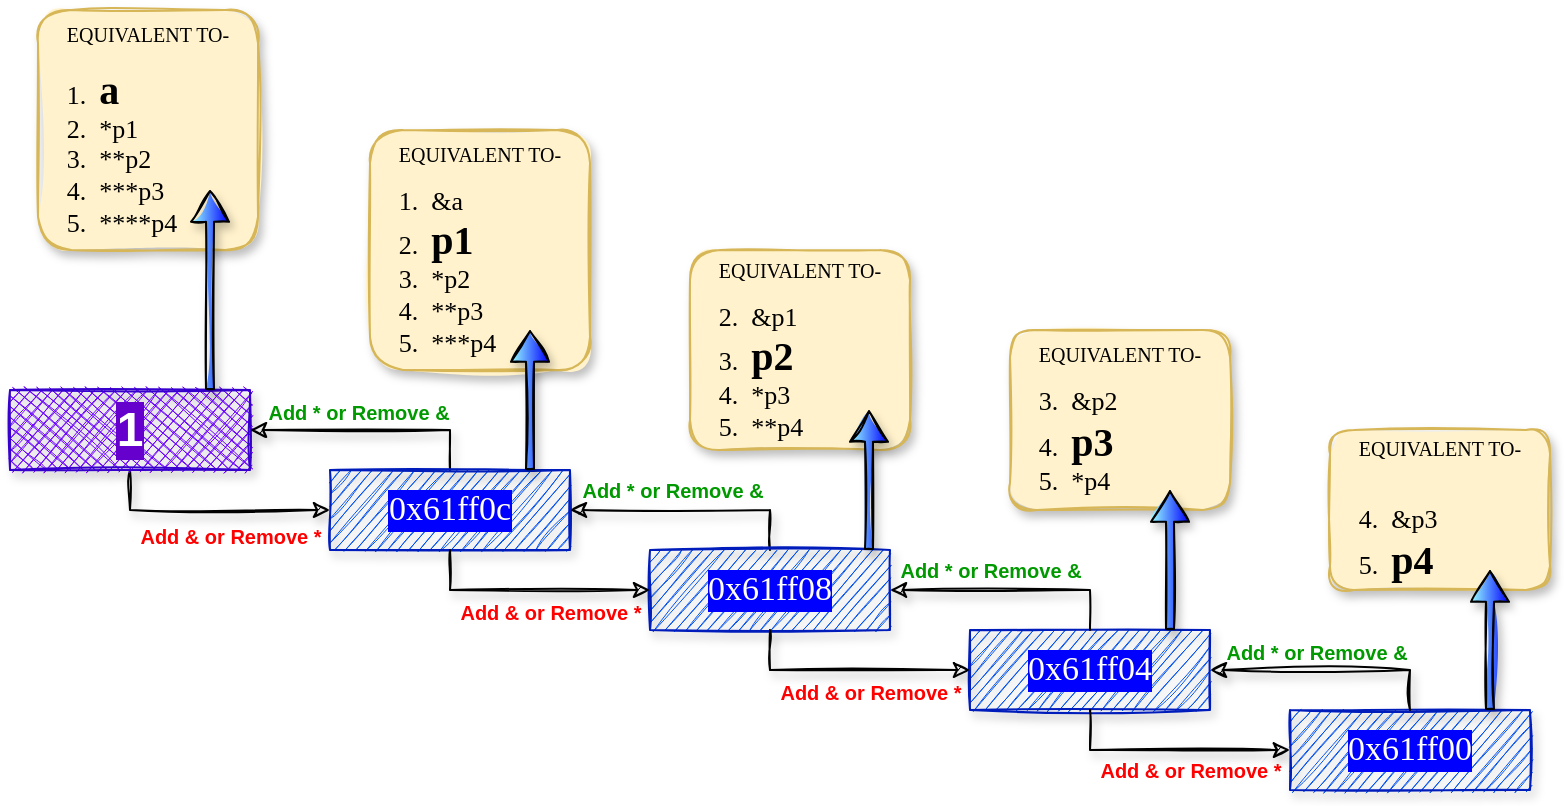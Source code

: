 <mxfile version="15.7.0" type="device"><diagram id="BpoLDgoJXvLTeFDDzoHm" name="Page-1"><mxGraphModel dx="1038" dy="579" grid="1" gridSize="10" guides="1" tooltips="1" connect="1" arrows="1" fold="1" page="1" pageScale="1" pageWidth="850" pageHeight="1100" math="0" shadow="0"><root><mxCell id="0"/><mxCell id="1" parent="0"/><mxCell id="0CFQ_TJ4_yRoy4Uek4Yn-30" style="edgeStyle=elbowEdgeStyle;rounded=0;orthogonalLoop=1;jettySize=auto;elbow=vertical;html=1;exitX=0.5;exitY=1;exitDx=0;exitDy=0;entryX=0;entryY=0.5;entryDx=0;entryDy=0;fontSize=10;sketch=1;shadow=1;" edge="1" parent="1" source="0CFQ_TJ4_yRoy4Uek4Yn-3" target="0CFQ_TJ4_yRoy4Uek4Yn-4"><mxGeometry relative="1" as="geometry"><Array as="points"><mxPoint x="140" y="260"/></Array></mxGeometry></mxCell><mxCell id="0CFQ_TJ4_yRoy4Uek4Yn-3" value="1" style="rounded=0;whiteSpace=wrap;html=1;sketch=1;fillColor=#6a00ff;strokeColor=#3700CC;fillStyle=cross-hatch;fontColor=#FFFFFF;fontSize=24;fontStyle=1;labelBorderColor=none;labelBackgroundColor=#6600CC;shadow=1;" vertex="1" parent="1"><mxGeometry x="40" y="200" width="120" height="40" as="geometry"/></mxCell><mxCell id="0CFQ_TJ4_yRoy4Uek4Yn-25" style="edgeStyle=elbowEdgeStyle;rounded=0;orthogonalLoop=1;jettySize=auto;elbow=vertical;html=1;exitX=0.5;exitY=0;exitDx=0;exitDy=0;entryX=1;entryY=0.5;entryDx=0;entryDy=0;fontSize=10;sketch=1;shadow=1;" edge="1" parent="1" source="0CFQ_TJ4_yRoy4Uek4Yn-4" target="0CFQ_TJ4_yRoy4Uek4Yn-3"><mxGeometry relative="1" as="geometry"><Array as="points"><mxPoint x="240" y="220"/></Array></mxGeometry></mxCell><mxCell id="0CFQ_TJ4_yRoy4Uek4Yn-4" value="0x61ff0c" style="rounded=0;whiteSpace=wrap;html=1;sketch=1;fillColor=#0050ef;strokeColor=#001DBC;fontColor=#ffffff;fillStyle=hachure;fontFamily=Verdana;labelBackgroundColor=#0000FF;labelBorderColor=none;fontSize=17;shadow=1;" vertex="1" parent="1"><mxGeometry x="200" y="240" width="120" height="40" as="geometry"/></mxCell><mxCell id="0CFQ_TJ4_yRoy4Uek4Yn-16" style="edgeStyle=elbowEdgeStyle;rounded=0;orthogonalLoop=1;jettySize=auto;elbow=vertical;html=1;exitX=0.5;exitY=0;exitDx=0;exitDy=0;sketch=1;shadow=1;" edge="1" parent="1" source="0CFQ_TJ4_yRoy4Uek4Yn-7"><mxGeometry relative="1" as="geometry"><mxPoint x="320" y="260" as="targetPoint"/><Array as="points"><mxPoint x="380" y="260"/><mxPoint x="410" y="240"/></Array></mxGeometry></mxCell><mxCell id="0CFQ_TJ4_yRoy4Uek4Yn-7" value="0x61ff08" style="rounded=0;whiteSpace=wrap;html=1;sketch=1;fillColor=#0050ef;strokeColor=#001DBC;fontColor=#ffffff;fillStyle=hachure;fontFamily=Verdana;labelBackgroundColor=#0000FF;labelBorderColor=none;fontSize=17;shadow=1;" vertex="1" parent="1"><mxGeometry x="360" y="280" width="120" height="40" as="geometry"/></mxCell><mxCell id="0CFQ_TJ4_yRoy4Uek4Yn-10" value="0x61ff04" style="rounded=0;whiteSpace=wrap;html=1;sketch=1;fillColor=#0050ef;strokeColor=#001DBC;fontColor=#ffffff;fillStyle=hachure;fontFamily=Verdana;labelBackgroundColor=#0000FF;labelBorderColor=none;fontSize=17;shadow=1;" vertex="1" parent="1"><mxGeometry x="520" y="320" width="120" height="40" as="geometry"/></mxCell><mxCell id="0CFQ_TJ4_yRoy4Uek4Yn-11" value="0x61ff00" style="rounded=0;whiteSpace=wrap;html=1;sketch=1;fillColor=#0050ef;strokeColor=#001DBC;fontColor=#ffffff;fillStyle=hachure;fontFamily=Verdana;labelBackgroundColor=#0000FF;labelBorderColor=none;fontSize=17;shadow=1;" vertex="1" parent="1"><mxGeometry x="680" y="360" width="120" height="40" as="geometry"/></mxCell><mxCell id="0CFQ_TJ4_yRoy4Uek4Yn-18" style="edgeStyle=elbowEdgeStyle;rounded=0;orthogonalLoop=1;jettySize=auto;elbow=vertical;html=1;exitX=0.5;exitY=0;exitDx=0;exitDy=0;sketch=1;shadow=1;" edge="1" parent="1"><mxGeometry relative="1" as="geometry"><mxPoint x="580" y="320" as="sourcePoint"/><mxPoint x="480" y="300" as="targetPoint"/><Array as="points"><mxPoint x="540" y="300"/><mxPoint x="570" y="280"/></Array></mxGeometry></mxCell><mxCell id="0CFQ_TJ4_yRoy4Uek4Yn-19" style="edgeStyle=elbowEdgeStyle;rounded=0;orthogonalLoop=1;jettySize=auto;elbow=vertical;html=1;exitX=0.5;exitY=0;exitDx=0;exitDy=0;sketch=1;shadow=1;" edge="1" parent="1"><mxGeometry relative="1" as="geometry"><mxPoint x="740" y="360" as="sourcePoint"/><mxPoint x="640" y="340" as="targetPoint"/><Array as="points"><mxPoint x="700" y="340"/><mxPoint x="730" y="320"/></Array></mxGeometry></mxCell><mxCell id="0CFQ_TJ4_yRoy4Uek4Yn-23" value="Add * or Remove &amp;amp;" style="text;html=1;resizable=0;autosize=1;align=center;verticalAlign=middle;points=[];fillColor=none;strokeColor=none;rounded=0;fontSize=10;fontColor=#009900;sketch=1;fontStyle=1;shadow=1;" vertex="1" parent="1"><mxGeometry x="638" y="321" width="110" height="20" as="geometry"/></mxCell><mxCell id="0CFQ_TJ4_yRoy4Uek4Yn-26" value="Add * or Remove &amp;amp;" style="text;html=1;resizable=0;autosize=1;align=center;verticalAlign=middle;points=[];fillColor=none;strokeColor=none;rounded=0;fontSize=10;fontColor=#009900;sketch=1;fontStyle=1;shadow=1;" vertex="1" parent="1"><mxGeometry x="475" y="280" width="110" height="20" as="geometry"/></mxCell><mxCell id="0CFQ_TJ4_yRoy4Uek4Yn-28" value="Add * or Remove &amp;amp;" style="text;html=1;resizable=0;autosize=1;align=center;verticalAlign=middle;points=[];fillColor=none;strokeColor=none;rounded=0;fontSize=10;fontColor=#009900;sketch=1;fontStyle=1;shadow=1;" vertex="1" parent="1"><mxGeometry x="316" y="240" width="110" height="20" as="geometry"/></mxCell><mxCell id="0CFQ_TJ4_yRoy4Uek4Yn-29" value="Add * or Remove &amp;amp;" style="text;html=1;resizable=0;autosize=1;align=center;verticalAlign=middle;points=[];fillColor=none;strokeColor=none;rounded=0;fontSize=10;fontColor=#009900;sketch=1;fontStyle=1;shadow=1;" vertex="1" parent="1"><mxGeometry x="159" y="201" width="110" height="20" as="geometry"/></mxCell><mxCell id="0CFQ_TJ4_yRoy4Uek4Yn-31" value="Add &amp;amp; or Remove *" style="text;html=1;resizable=0;autosize=1;align=center;verticalAlign=middle;points=[];fillColor=none;strokeColor=none;rounded=0;fontSize=10;fontColor=#FF0000;sketch=1;fontStyle=1;shadow=1;" vertex="1" parent="1"><mxGeometry x="95" y="263" width="110" height="20" as="geometry"/></mxCell><mxCell id="0CFQ_TJ4_yRoy4Uek4Yn-32" value="Add &amp;amp; or Remove *" style="text;html=1;resizable=0;autosize=1;align=center;verticalAlign=middle;points=[];fillColor=none;strokeColor=none;rounded=0;fontSize=10;fontColor=#FF0000;sketch=1;fontStyle=1;shadow=1;" vertex="1" parent="1"><mxGeometry x="255" y="301" width="110" height="20" as="geometry"/></mxCell><mxCell id="0CFQ_TJ4_yRoy4Uek4Yn-33" style="edgeStyle=elbowEdgeStyle;rounded=0;orthogonalLoop=1;jettySize=auto;elbow=vertical;html=1;exitX=0.5;exitY=1;exitDx=0;exitDy=0;entryX=0;entryY=0.5;entryDx=0;entryDy=0;fontSize=10;sketch=1;shadow=1;" edge="1" parent="1"><mxGeometry relative="1" as="geometry"><mxPoint x="260" y="280" as="sourcePoint"/><mxPoint x="360" y="300" as="targetPoint"/><Array as="points"><mxPoint x="300" y="300"/></Array></mxGeometry></mxCell><mxCell id="0CFQ_TJ4_yRoy4Uek4Yn-34" style="edgeStyle=elbowEdgeStyle;rounded=0;orthogonalLoop=1;jettySize=auto;elbow=vertical;html=1;exitX=0.5;exitY=1;exitDx=0;exitDy=0;entryX=0;entryY=0.5;entryDx=0;entryDy=0;fontSize=10;sketch=1;shadow=1;" edge="1" parent="1"><mxGeometry relative="1" as="geometry"><mxPoint x="420" y="320" as="sourcePoint"/><mxPoint x="520" y="340" as="targetPoint"/><Array as="points"><mxPoint x="460" y="340"/></Array></mxGeometry></mxCell><mxCell id="0CFQ_TJ4_yRoy4Uek4Yn-35" style="edgeStyle=elbowEdgeStyle;rounded=0;orthogonalLoop=1;jettySize=auto;elbow=vertical;html=1;exitX=0.5;exitY=1;exitDx=0;exitDy=0;entryX=0;entryY=0.5;entryDx=0;entryDy=0;fontSize=10;sketch=1;shadow=1;" edge="1" parent="1"><mxGeometry relative="1" as="geometry"><mxPoint x="580" y="360" as="sourcePoint"/><mxPoint x="680" y="380" as="targetPoint"/><Array as="points"><mxPoint x="620" y="380"/></Array></mxGeometry></mxCell><mxCell id="0CFQ_TJ4_yRoy4Uek4Yn-37" value="Add &amp;amp; or Remove *" style="text;html=1;resizable=0;autosize=1;align=center;verticalAlign=middle;points=[];fillColor=none;strokeColor=none;rounded=0;fontSize=10;fontColor=#FF0000;sketch=1;fontStyle=1;shadow=1;" vertex="1" parent="1"><mxGeometry x="415" y="341" width="110" height="20" as="geometry"/></mxCell><mxCell id="0CFQ_TJ4_yRoy4Uek4Yn-38" value="Add &amp;amp; or Remove *" style="text;html=1;resizable=0;autosize=1;align=center;verticalAlign=middle;points=[];fillColor=none;strokeColor=none;rounded=0;fontSize=10;fontColor=#FF0000;sketch=1;fontStyle=1;shadow=1;" vertex="1" parent="1"><mxGeometry x="575" y="380" width="110" height="20" as="geometry"/></mxCell><mxCell id="0CFQ_TJ4_yRoy4Uek4Yn-42" value="&lt;p style=&quot;line-height: 1.1&quot;&gt;EQUIVALENT TO-&lt;br&gt;&lt;/p&gt;&lt;div style=&quot;text-align: left&quot;&gt;&lt;font&gt;&lt;span style=&quot;font-size: 13px&quot;&gt;1.&amp;nbsp; &lt;/span&gt;&lt;span&gt;&lt;font style=&quot;font-size: 20px&quot;&gt;&lt;b&gt;a&lt;/b&gt;&lt;/font&gt;&lt;/span&gt;&lt;/font&gt;&lt;/div&gt;&lt;div style=&quot;text-align: left ; font-size: 13px&quot;&gt;&lt;span&gt;&lt;font style=&quot;font-size: 13px&quot;&gt;2.&amp;nbsp; *p1&lt;/font&gt;&lt;/span&gt;&lt;/div&gt;&lt;div style=&quot;text-align: left ; font-size: 13px&quot;&gt;&lt;span&gt;&lt;font style=&quot;font-size: 13px&quot;&gt;3.&amp;nbsp; **p2&lt;/font&gt;&lt;/span&gt;&lt;/div&gt;&lt;div style=&quot;text-align: left ; font-size: 13px&quot;&gt;&lt;span&gt;&lt;font style=&quot;font-size: 13px&quot;&gt;4.&amp;nbsp; ***p3&lt;/font&gt;&lt;/span&gt;&lt;/div&gt;&lt;div style=&quot;text-align: left ; font-size: 13px&quot;&gt;&lt;font style=&quot;font-size: 13px&quot;&gt;5.&amp;nbsp; ****p4&lt;/font&gt;&lt;/div&gt;&lt;p&gt;&lt;/p&gt;" style="rounded=1;whiteSpace=wrap;html=1;fontSize=10;fillColor=#fff2cc;strokeColor=#d6b656;fontFamily=Comic Sans MS;fontStyle=0;sketch=1;fillStyle=solid;shadow=1;" vertex="1" parent="1"><mxGeometry x="54" y="10" width="110" height="120" as="geometry"/></mxCell><mxCell id="0CFQ_TJ4_yRoy4Uek4Yn-48" value="&lt;p style=&quot;line-height: 1.1&quot;&gt;EQUIVALENT TO-&lt;br&gt;&lt;/p&gt;&lt;div style=&quot;text-align: left ; font-size: 13px&quot;&gt;&lt;font style=&quot;font-size: 13px&quot;&gt;&lt;span&gt;1.&amp;nbsp; &amp;amp;&lt;/span&gt;&lt;span&gt;&lt;font style=&quot;font-size: 13px&quot;&gt;a&lt;/font&gt;&lt;/span&gt;&lt;/font&gt;&lt;/div&gt;&lt;div style=&quot;text-align: left&quot;&gt;&lt;font style=&quot;font-size: 13px&quot;&gt;2.&amp;nbsp; &lt;/font&gt;&lt;font style=&quot;font-size: 20px&quot;&gt;&lt;b&gt;p1&lt;/b&gt;&lt;/font&gt;&lt;/div&gt;&lt;div style=&quot;text-align: left ; font-size: 13px&quot;&gt;&lt;span&gt;&lt;font style=&quot;font-size: 13px&quot;&gt;3.&amp;nbsp; *p2&lt;/font&gt;&lt;/span&gt;&lt;/div&gt;&lt;div style=&quot;text-align: left ; font-size: 13px&quot;&gt;&lt;span&gt;&lt;font style=&quot;font-size: 13px&quot;&gt;4.&amp;nbsp; **p3&lt;/font&gt;&lt;/span&gt;&lt;/div&gt;&lt;div style=&quot;text-align: left ; font-size: 13px&quot;&gt;&lt;font style=&quot;font-size: 13px&quot;&gt;5.&amp;nbsp; ***p4&lt;/font&gt;&lt;/div&gt;&lt;p&gt;&lt;/p&gt;" style="rounded=1;whiteSpace=wrap;html=1;fontSize=10;fillColor=#fff2cc;strokeColor=#d6b656;fontFamily=Comic Sans MS;fontStyle=0;sketch=1;fillStyle=solid;shadow=1;" vertex="1" parent="1"><mxGeometry x="220" y="70" width="110" height="120" as="geometry"/></mxCell><mxCell id="0CFQ_TJ4_yRoy4Uek4Yn-49" value="&lt;p style=&quot;line-height: 1.1&quot;&gt;EQUIVALENT TO-&lt;/p&gt;&lt;div style=&quot;text-align: left ; font-size: 13px&quot;&gt;&lt;span&gt;&lt;font style=&quot;font-size: 13px&quot;&gt;2.&amp;nbsp; &amp;amp;p1&lt;/font&gt;&lt;/span&gt;&lt;/div&gt;&lt;div style=&quot;text-align: left&quot;&gt;&lt;font style=&quot;font-size: 13px&quot;&gt;3.&amp;nbsp; &lt;/font&gt;&lt;font style=&quot;font-size: 20px&quot;&gt;&lt;b&gt;p2&lt;/b&gt;&lt;/font&gt;&lt;/div&gt;&lt;div style=&quot;text-align: left ; font-size: 13px&quot;&gt;&lt;span&gt;&lt;font style=&quot;font-size: 13px&quot;&gt;4.&amp;nbsp; *p3&lt;/font&gt;&lt;/span&gt;&lt;/div&gt;&lt;div style=&quot;text-align: left ; font-size: 13px&quot;&gt;&lt;font style=&quot;font-size: 13px&quot;&gt;5.&amp;nbsp; **p4&lt;/font&gt;&lt;/div&gt;&lt;p&gt;&lt;/p&gt;" style="rounded=1;whiteSpace=wrap;html=1;fontSize=10;fillColor=#fff2cc;strokeColor=#d6b656;fontFamily=Comic Sans MS;fontStyle=0;sketch=1;fillStyle=solid;shadow=1;" vertex="1" parent="1"><mxGeometry x="380" y="130" width="110" height="100" as="geometry"/></mxCell><mxCell id="0CFQ_TJ4_yRoy4Uek4Yn-50" value="&lt;p style=&quot;line-height: 1.1&quot;&gt;EQUIVALENT TO-&lt;/p&gt;&lt;div style=&quot;text-align: left ; font-size: 13px&quot;&gt;&lt;span&gt;&lt;font style=&quot;font-size: 13px&quot;&gt;3.&amp;nbsp; &amp;amp;p2&lt;/font&gt;&lt;/span&gt;&lt;/div&gt;&lt;div style=&quot;text-align: left&quot;&gt;&lt;font&gt;&lt;span style=&quot;font-size: 13px&quot;&gt;4.&amp;nbsp; &lt;/span&gt;&lt;b&gt;&lt;font style=&quot;font-size: 20px&quot;&gt;p3&lt;/font&gt;&lt;/b&gt;&lt;/font&gt;&lt;/div&gt;&lt;div style=&quot;text-align: left ; font-size: 13px&quot;&gt;&lt;font style=&quot;font-size: 13px&quot;&gt;5.&amp;nbsp; *p4&lt;/font&gt;&lt;/div&gt;&lt;p&gt;&lt;/p&gt;" style="rounded=1;whiteSpace=wrap;html=1;fontSize=10;fillColor=#fff2cc;strokeColor=#d6b656;fontFamily=Comic Sans MS;fontStyle=0;sketch=1;fillStyle=solid;shadow=1;" vertex="1" parent="1"><mxGeometry x="540" y="170" width="110" height="90" as="geometry"/></mxCell><mxCell id="0CFQ_TJ4_yRoy4Uek4Yn-51" value="&lt;p style=&quot;line-height: 1.1&quot;&gt;EQUIVALENT TO-&lt;br&gt;&lt;/p&gt;&lt;div style=&quot;text-align: left&quot;&gt;&lt;br&gt;&lt;/div&gt;&lt;div style=&quot;text-align: left ; font-size: 13px&quot;&gt;&lt;span&gt;&lt;font style=&quot;font-size: 13px&quot;&gt;4.&amp;nbsp; &amp;amp;p3&lt;/font&gt;&lt;/span&gt;&lt;/div&gt;&lt;div style=&quot;text-align: left&quot;&gt;&lt;font&gt;&lt;span style=&quot;font-size: 13px&quot;&gt;5.&amp;nbsp; &lt;/span&gt;&lt;b&gt;&lt;font style=&quot;font-size: 20px&quot;&gt;p4&lt;/font&gt;&lt;/b&gt;&lt;/font&gt;&lt;/div&gt;&lt;p&gt;&lt;/p&gt;" style="rounded=1;whiteSpace=wrap;html=1;fontSize=10;fillColor=#fff2cc;strokeColor=#d6b656;fontFamily=Comic Sans MS;fontStyle=0;sketch=1;fillStyle=solid;shadow=1;" vertex="1" parent="1"><mxGeometry x="700" y="220" width="110" height="80" as="geometry"/></mxCell><mxCell id="0CFQ_TJ4_yRoy4Uek4Yn-52" value="" style="shape=flexArrow;endArrow=block;html=1;rounded=0;fontFamily=Georgia;fontSize=15;fontColor=#FF0000;elbow=vertical;sketch=1;fillColor=#99FFFF;fillStyle=solid;gradientColor=#0000FF;gradientDirection=east;endWidth=14;endSize=4.8;width=4;shadow=1;" edge="1" parent="1"><mxGeometry width="50" height="50" relative="1" as="geometry"><mxPoint x="300" y="240" as="sourcePoint"/><mxPoint x="300" y="170" as="targetPoint"/></mxGeometry></mxCell><mxCell id="0CFQ_TJ4_yRoy4Uek4Yn-54" value="" style="shape=flexArrow;endArrow=block;html=1;rounded=0;fontFamily=Georgia;fontSize=15;fontColor=#FF0000;elbow=vertical;sketch=1;fillColor=#99FFFF;fillStyle=solid;gradientColor=#0000FF;gradientDirection=east;endWidth=14;endSize=4.8;width=4;shadow=1;" edge="1" parent="1"><mxGeometry width="50" height="50" relative="1" as="geometry"><mxPoint x="469.5" y="280" as="sourcePoint"/><mxPoint x="469.5" y="210" as="targetPoint"/></mxGeometry></mxCell><mxCell id="0CFQ_TJ4_yRoy4Uek4Yn-55" value="" style="shape=flexArrow;endArrow=block;html=1;rounded=0;fontFamily=Georgia;fontSize=15;fontColor=#FF0000;elbow=vertical;sketch=1;fillColor=#99FFFF;fillStyle=solid;gradientColor=#0000FF;gradientDirection=east;endWidth=14;endSize=4.8;width=4;shadow=1;" edge="1" parent="1"><mxGeometry width="50" height="50" relative="1" as="geometry"><mxPoint x="620" y="320" as="sourcePoint"/><mxPoint x="620" y="250" as="targetPoint"/></mxGeometry></mxCell><mxCell id="0CFQ_TJ4_yRoy4Uek4Yn-56" value="" style="shape=flexArrow;endArrow=block;html=1;rounded=0;fontFamily=Georgia;fontSize=15;fontColor=#FF0000;elbow=vertical;sketch=1;fillColor=#99FFFF;fillStyle=solid;gradientColor=#0000FF;gradientDirection=east;endWidth=14;endSize=4.8;width=4;shadow=1;" edge="1" parent="1"><mxGeometry width="50" height="50" relative="1" as="geometry"><mxPoint x="780" y="360" as="sourcePoint"/><mxPoint x="780" y="290" as="targetPoint"/></mxGeometry></mxCell><mxCell id="0CFQ_TJ4_yRoy4Uek4Yn-57" value="" style="shape=flexArrow;endArrow=block;html=1;rounded=0;fontFamily=Georgia;fontSize=15;fontColor=#FF0000;elbow=vertical;sketch=1;fillColor=#99FFFF;fillStyle=solid;gradientColor=#0000FF;gradientDirection=east;endWidth=14;endSize=4.8;width=4;shadow=1;" edge="1" parent="1"><mxGeometry width="50" height="50" relative="1" as="geometry"><mxPoint x="140" y="200" as="sourcePoint"/><mxPoint x="140" y="100" as="targetPoint"/></mxGeometry></mxCell></root></mxGraphModel></diagram></mxfile>